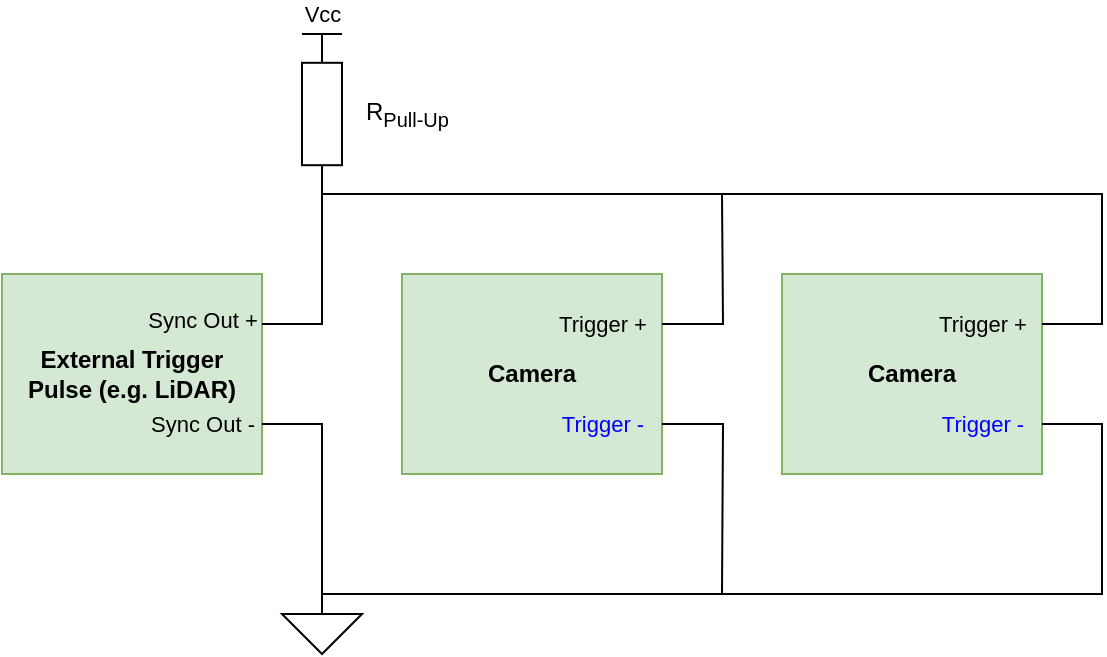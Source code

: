 <mxGraphModel dx="1822" dy="796" grid="1" gridSize="10" guides="1" tooltips="1" connect="1" arrows="1" fold="1" page="0" pageScale="1" pageWidth="827" pageHeight="1169" math="0" shadow="0">
  <root>
    <mxCell id="0" />
    <mxCell id="1" parent="0" />
    <mxCell id="wrpPDHIRMPo7f1xpoOYZ-1" value="&lt;b&gt;External Trigger&lt;br&gt;Pulse (e.g. LiDAR)&lt;br&gt;&lt;/b&gt;" style="rounded=0;whiteSpace=wrap;html=1;fillColor=#d5e8d4;strokeColor=#82b366;" parent="1" vertex="1">
      <mxGeometry x="-50" y="160" width="130" height="100" as="geometry" />
    </mxCell>
    <mxCell id="wrpPDHIRMPo7f1xpoOYZ-3" value="&lt;b&gt;Camera&lt;/b&gt;" style="rounded=0;whiteSpace=wrap;html=1;fillColor=#d5e8d4;strokeColor=#82b366;" parent="1" vertex="1">
      <mxGeometry x="340" y="160" width="130" height="100" as="geometry" />
    </mxCell>
    <mxCell id="wrpPDHIRMPo7f1xpoOYZ-2" value="&lt;b&gt;Camera&lt;/b&gt;" style="rounded=0;whiteSpace=wrap;html=1;fillColor=#d5e8d4;strokeColor=#82b366;" parent="1" vertex="1">
      <mxGeometry x="150" y="160" width="130" height="100" as="geometry" />
    </mxCell>
    <mxCell id="wrpPDHIRMPo7f1xpoOYZ-10" style="edgeStyle=orthogonalEdgeStyle;rounded=0;orthogonalLoop=1;jettySize=auto;html=1;exitX=1;exitY=0.25;exitDx=0;exitDy=0;labelBackgroundColor=none;endArrow=none;endFill=0;entryX=1;entryY=0.25;entryDx=0;entryDy=0;" parent="1" source="wrpPDHIRMPo7f1xpoOYZ-1" target="wrpPDHIRMPo7f1xpoOYZ-3" edge="1">
      <mxGeometry relative="1" as="geometry">
        <mxPoint x="120" y="120.0" as="targetPoint" />
        <Array as="points">
          <mxPoint x="110" y="185" />
          <mxPoint x="110" y="120" />
          <mxPoint x="500" y="120" />
          <mxPoint x="500" y="185" />
        </Array>
      </mxGeometry>
    </mxCell>
    <mxCell id="wrpPDHIRMPo7f1xpoOYZ-14" value="Trigger +" style="edgeLabel;html=1;align=center;verticalAlign=middle;resizable=0;points=[];labelBackgroundColor=none;" parent="wrpPDHIRMPo7f1xpoOYZ-10" vertex="1" connectable="0">
      <mxGeometry x="0.921" relative="1" as="geometry">
        <mxPoint x="-53" as="offset" />
      </mxGeometry>
    </mxCell>
    <mxCell id="wrpPDHIRMPo7f1xpoOYZ-15" value="Sync Out +" style="edgeLabel;html=1;align=center;verticalAlign=middle;resizable=0;points=[];labelBackgroundColor=none;" parent="wrpPDHIRMPo7f1xpoOYZ-10" vertex="1" connectable="0">
      <mxGeometry x="-0.927" y="2" relative="1" as="geometry">
        <mxPoint x="-51" as="offset" />
      </mxGeometry>
    </mxCell>
    <mxCell id="wrpPDHIRMPo7f1xpoOYZ-5" value="" style="edgeStyle=orthogonalEdgeStyle;rounded=0;orthogonalLoop=1;jettySize=auto;html=1;entryX=1;entryY=0.75;entryDx=0;entryDy=0;endArrow=none;endFill=0;labelBackgroundColor=none;" parent="1" target="wrpPDHIRMPo7f1xpoOYZ-3" edge="1">
      <mxGeometry x="-0.95" y="-40" relative="1" as="geometry">
        <Array as="points">
          <mxPoint x="500" y="320" />
          <mxPoint x="500" y="235" />
        </Array>
        <mxPoint as="offset" />
        <mxPoint x="110" y="320" as="sourcePoint" />
      </mxGeometry>
    </mxCell>
    <mxCell id="wrpPDHIRMPo7f1xpoOYZ-13" value="&lt;font color=&quot;#0000FF&quot;&gt;Trigger -&lt;/font&gt;" style="edgeLabel;html=1;align=center;verticalAlign=middle;resizable=0;points=[];labelBackgroundColor=none;" parent="wrpPDHIRMPo7f1xpoOYZ-5" vertex="1" connectable="0">
      <mxGeometry x="0.94" relative="1" as="geometry">
        <mxPoint x="-45" as="offset" />
      </mxGeometry>
    </mxCell>
    <mxCell id="wrpPDHIRMPo7f1xpoOYZ-9" value="Sync Out -" style="edgeStyle=orthogonalEdgeStyle;rounded=0;orthogonalLoop=1;jettySize=auto;html=1;exitX=1;exitY=0.75;exitDx=0;exitDy=0;endArrow=none;endFill=0;labelBackgroundColor=none;" parent="1" source="wrpPDHIRMPo7f1xpoOYZ-1" edge="1">
      <mxGeometry x="-1" y="30" relative="1" as="geometry">
        <mxPoint x="120" y="320.0" as="targetPoint" />
        <Array as="points">
          <mxPoint x="110" y="235" />
          <mxPoint x="110" y="320" />
        </Array>
        <mxPoint x="-30" y="30" as="offset" />
      </mxGeometry>
    </mxCell>
    <mxCell id="wrpPDHIRMPo7f1xpoOYZ-11" value="Trigger +" style="edgeStyle=orthogonalEdgeStyle;rounded=0;orthogonalLoop=1;jettySize=auto;html=1;exitX=1;exitY=0.25;exitDx=0;exitDy=0;labelBackgroundColor=none;endArrow=none;endFill=0;" parent="1" source="wrpPDHIRMPo7f1xpoOYZ-2" edge="1">
      <mxGeometry x="-1" y="30" relative="1" as="geometry">
        <mxPoint x="310" y="120.0" as="targetPoint" />
        <mxPoint x="-30" y="30" as="offset" />
      </mxGeometry>
    </mxCell>
    <mxCell id="wrpPDHIRMPo7f1xpoOYZ-12" value="&lt;font color=&quot;#0000FF&quot;&gt;Trigger -&lt;/font&gt;" style="edgeStyle=orthogonalEdgeStyle;rounded=0;orthogonalLoop=1;jettySize=auto;html=1;exitX=1;exitY=0.75;exitDx=0;exitDy=0;labelBackgroundColor=none;endArrow=none;endFill=0;" parent="1" source="wrpPDHIRMPo7f1xpoOYZ-2" edge="1">
      <mxGeometry x="-1" y="30" relative="1" as="geometry">
        <mxPoint x="310" y="320.0" as="targetPoint" />
        <mxPoint x="-30" y="30" as="offset" />
      </mxGeometry>
    </mxCell>
    <mxCell id="wrpPDHIRMPo7f1xpoOYZ-17" value="Vcc" style="endArrow=none;html=1;labelBackgroundColor=none;" parent="1" edge="1">
      <mxGeometry y="10" width="50" height="50" relative="1" as="geometry">
        <mxPoint x="100" y="40.0" as="sourcePoint" />
        <mxPoint x="120" y="40.0" as="targetPoint" />
        <mxPoint as="offset" />
      </mxGeometry>
    </mxCell>
    <mxCell id="LtbCuuI-dbo2PIFwW9hz-1" value="" style="pointerEvents=1;verticalLabelPosition=bottom;shadow=0;dashed=0;align=center;html=1;verticalAlign=top;shape=mxgraph.electrical.signal_sources.signal_ground;" parent="1" vertex="1">
      <mxGeometry x="90" y="320" width="40" height="30" as="geometry" />
    </mxCell>
    <mxCell id="LtbCuuI-dbo2PIFwW9hz-2" value="" style="pointerEvents=1;verticalLabelPosition=bottom;shadow=0;dashed=0;align=center;html=1;verticalAlign=top;shape=mxgraph.electrical.resistors.resistor_1;rotation=-90;" parent="1" vertex="1">
      <mxGeometry x="70" y="70" width="80" height="20" as="geometry" />
    </mxCell>
    <mxCell id="LtbCuuI-dbo2PIFwW9hz-5" value="R&lt;sub&gt;Pull-Up&lt;/sub&gt;" style="text;whiteSpace=wrap;html=1;" parent="1" vertex="1">
      <mxGeometry x="130" y="65" width="110" height="30" as="geometry" />
    </mxCell>
  </root>
</mxGraphModel>
